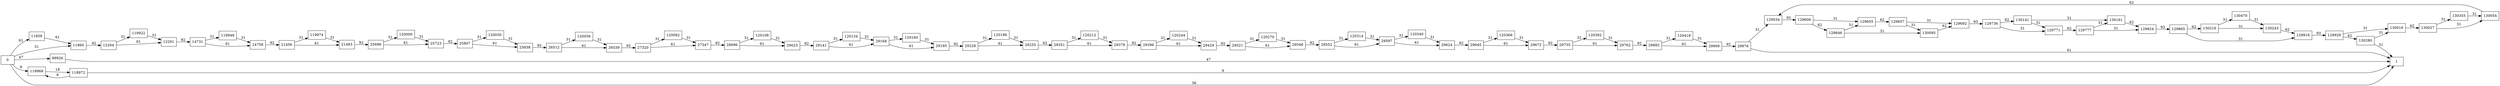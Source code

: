 digraph {
	graph [rankdir=LR]
	node [shape=rectangle]
	11859 -> 11860 [label=61]
	11860 -> 12264 [label=92]
	12264 -> 12291 [label=61]
	12264 -> 119922 [label=31]
	12291 -> 14731 [label=92]
	14731 -> 14758 [label=61]
	14731 -> 119948 [label=31]
	14758 -> 21456 [label=92]
	21456 -> 21483 [label=61]
	21456 -> 119974 [label=31]
	21483 -> 25696 [label=92]
	25696 -> 25723 [label=61]
	25696 -> 120000 [label=31]
	25723 -> 25807 [label=92]
	25807 -> 25838 [label=61]
	25807 -> 120030 [label=31]
	25838 -> 26512 [label=92]
	26512 -> 26539 [label=61]
	26512 -> 120056 [label=31]
	26539 -> 27320 [label=92]
	27320 -> 27347 [label=61]
	27320 -> 120082 [label=31]
	27347 -> 28996 [label=92]
	28996 -> 29023 [label=61]
	28996 -> 120108 [label=31]
	29023 -> 29141 [label=92]
	29141 -> 29168 [label=61]
	29141 -> 120134 [label=31]
	29168 -> 29195 [label=61]
	29168 -> 120160 [label=31]
	29195 -> 29228 [label=92]
	29228 -> 29255 [label=61]
	29228 -> 120186 [label=31]
	29255 -> 29351 [label=92]
	29351 -> 29378 [label=61]
	29351 -> 120212 [label=31]
	29378 -> 29396 [label=92]
	29396 -> 29429 [label=61]
	29396 -> 120244 [label=31]
	29429 -> 29521 [label=92]
	29521 -> 29548 [label=61]
	29521 -> 120270 [label=31]
	29548 -> 29552 [label=92]
	29552 -> 29597 [label=61]
	29552 -> 120314 [label=31]
	29597 -> 29624 [label=61]
	29597 -> 120340 [label=31]
	29624 -> 29645 [label=92]
	29645 -> 29672 [label=61]
	29645 -> 120366 [label=31]
	29672 -> 29735 [label=92]
	29735 -> 29762 [label=61]
	29735 -> 120392 [label=31]
	29762 -> 29882 [label=92]
	29882 -> 29909 [label=61]
	29882 -> 120418 [label=31]
	29909 -> 29976 [label=92]
	29976 -> 1 [label=61]
	29976 -> 129534 [label=31]
	89926 -> 1 [label=47]
	118968 -> 118972 [label=18]
	118972 -> 118968 [label=9]
	118972 -> 1 [label=9]
	119922 -> 12291 [label=31]
	119948 -> 14758 [label=31]
	119974 -> 21483 [label=31]
	120000 -> 25723 [label=31]
	120030 -> 25838 [label=31]
	120056 -> 26539 [label=31]
	120082 -> 27347 [label=31]
	120108 -> 29023 [label=31]
	120134 -> 29168 [label=31]
	120160 -> 29195 [label=31]
	120186 -> 29255 [label=31]
	120212 -> 29378 [label=31]
	120244 -> 29429 [label=31]
	120270 -> 29548 [label=31]
	120314 -> 29597 [label=31]
	120340 -> 29624 [label=31]
	120366 -> 29672 [label=31]
	120392 -> 29762 [label=31]
	120418 -> 29909 [label=31]
	129534 -> 129606 [label=93]
	129606 -> 129646 [label=62]
	129606 -> 129655 [label=31]
	129646 -> 129655 [label=31]
	129646 -> 130095 [label=31]
	129655 -> 129657 [label=62]
	129657 -> 129692 [label=31]
	129657 -> 130095 [label=31]
	129692 -> 129736 [label=93]
	129736 -> 129771 [label=31]
	129736 -> 130141 [label=62]
	129771 -> 129777 [label=62]
	129777 -> 129824 [label=31]
	129777 -> 130161 [label=31]
	129824 -> 129865 [label=93]
	129865 -> 129916 [label=31]
	129865 -> 130216 [label=62]
	129916 -> 129929 [label=93]
	129929 -> 130016 [label=31]
	129929 -> 130280 [label=62]
	130016 -> 130027 [label=62]
	130027 -> 130054 [label=31]
	130027 -> 130355 [label=31]
	130054 -> 129534 [label=62]
	130095 -> 129692 [label=62]
	130141 -> 129771 [label=31]
	130141 -> 130161 [label=31]
	130161 -> 129824 [label=62]
	130216 -> 130243 [label=31]
	130216 -> 130470 [label=31]
	130243 -> 129916 [label=62]
	130280 -> 130016 [label=31]
	130280 -> 1 [label=31]
	130355 -> 130054 [label=31]
	130470 -> 130243 [label=31]
	0 -> 11860 [label=31]
	0 -> 11859 [label=61]
	0 -> 1 [label=36]
	0 -> 89926 [label=47]
	0 -> 118968 [label=9]
}
